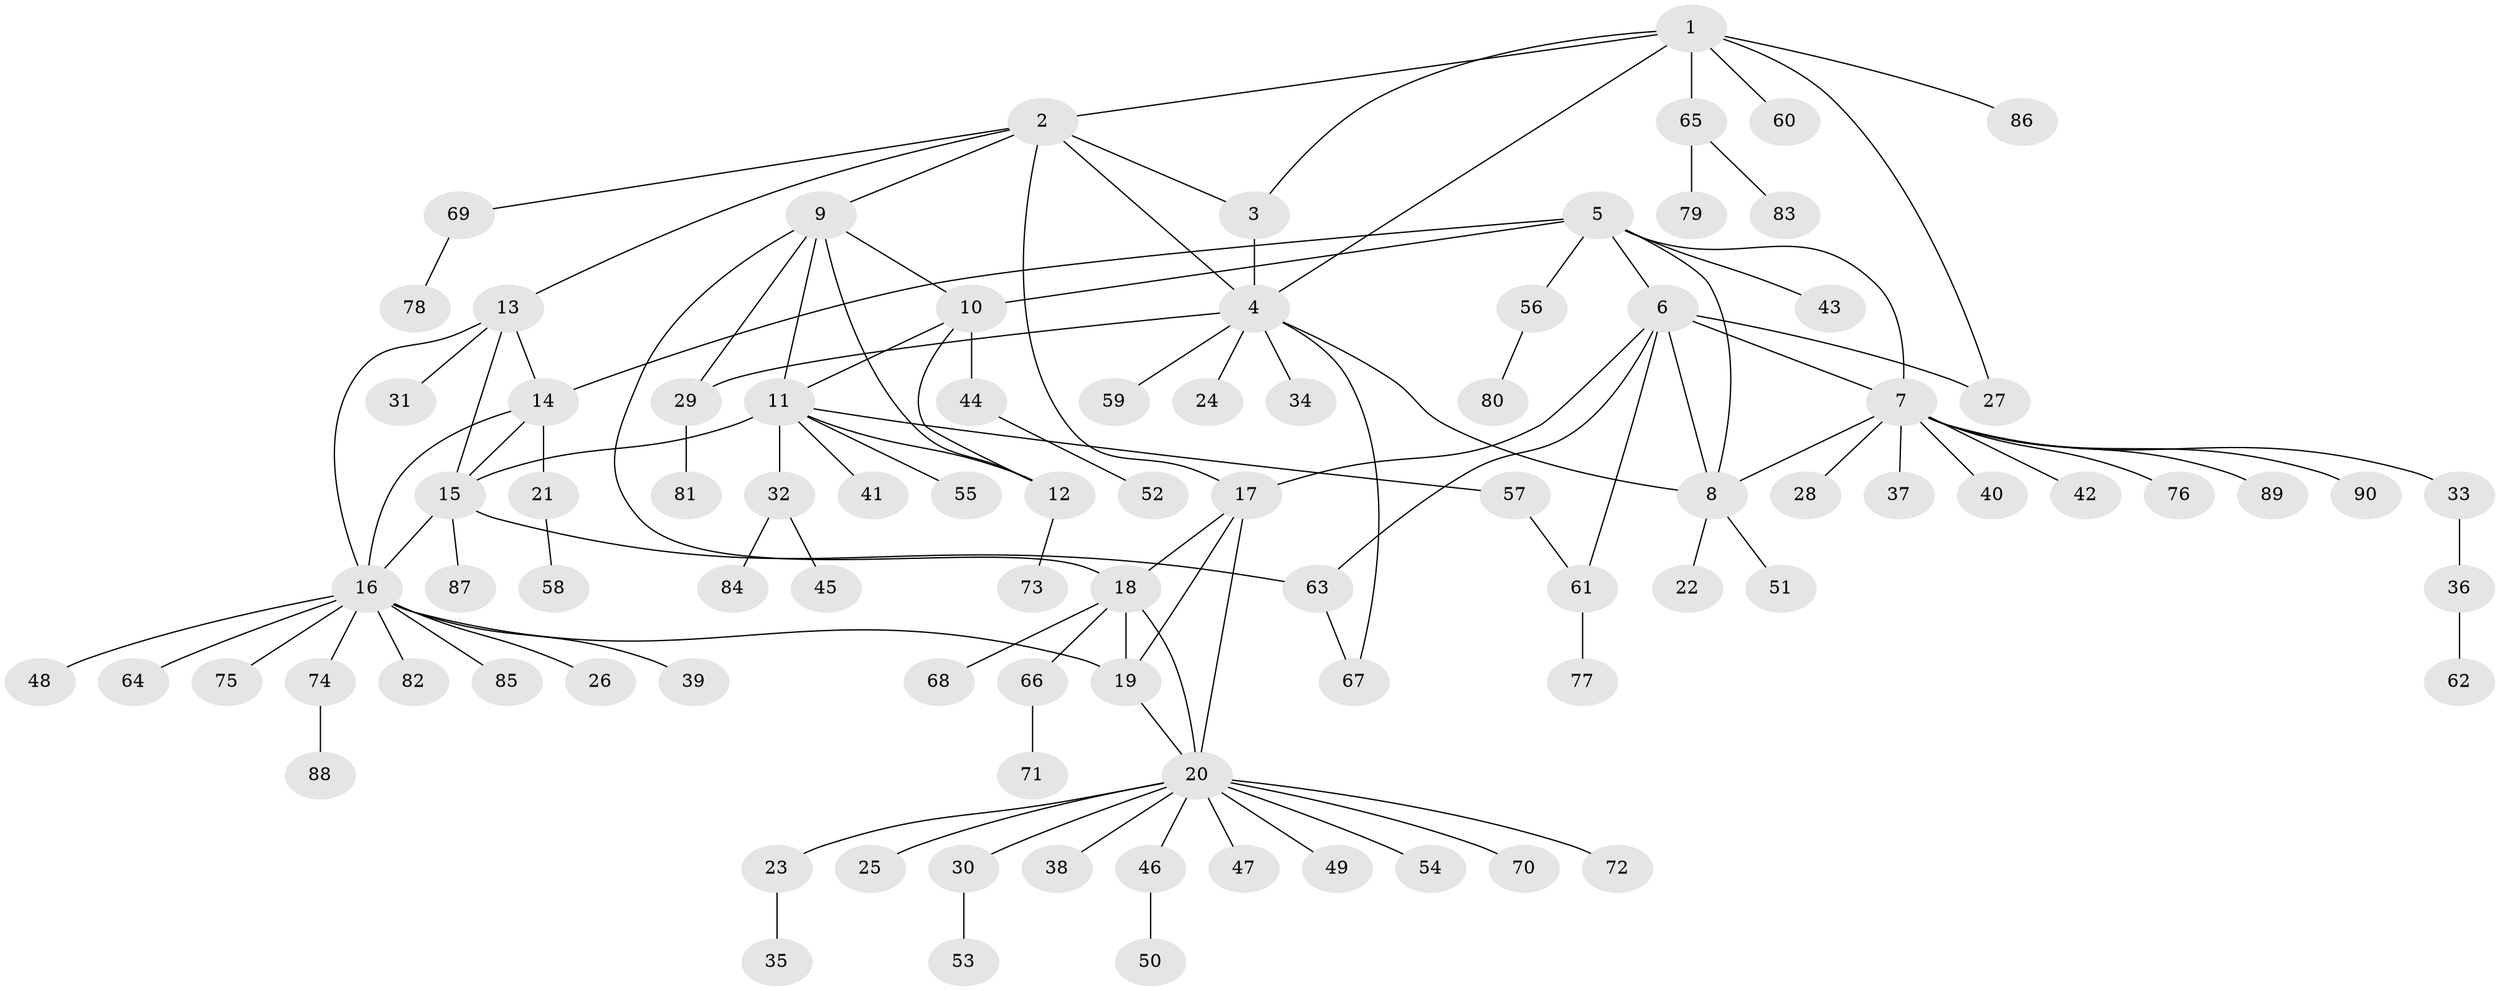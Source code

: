 // Generated by graph-tools (version 1.1) at 2025/56/03/09/25 04:56:07]
// undirected, 90 vertices, 115 edges
graph export_dot {
graph [start="1"]
  node [color=gray90,style=filled];
  1;
  2;
  3;
  4;
  5;
  6;
  7;
  8;
  9;
  10;
  11;
  12;
  13;
  14;
  15;
  16;
  17;
  18;
  19;
  20;
  21;
  22;
  23;
  24;
  25;
  26;
  27;
  28;
  29;
  30;
  31;
  32;
  33;
  34;
  35;
  36;
  37;
  38;
  39;
  40;
  41;
  42;
  43;
  44;
  45;
  46;
  47;
  48;
  49;
  50;
  51;
  52;
  53;
  54;
  55;
  56;
  57;
  58;
  59;
  60;
  61;
  62;
  63;
  64;
  65;
  66;
  67;
  68;
  69;
  70;
  71;
  72;
  73;
  74;
  75;
  76;
  77;
  78;
  79;
  80;
  81;
  82;
  83;
  84;
  85;
  86;
  87;
  88;
  89;
  90;
  1 -- 2;
  1 -- 3;
  1 -- 4;
  1 -- 27;
  1 -- 60;
  1 -- 65;
  1 -- 86;
  2 -- 3;
  2 -- 4;
  2 -- 9;
  2 -- 13;
  2 -- 17;
  2 -- 69;
  3 -- 4;
  4 -- 8;
  4 -- 24;
  4 -- 29;
  4 -- 34;
  4 -- 59;
  4 -- 67;
  5 -- 6;
  5 -- 7;
  5 -- 8;
  5 -- 10;
  5 -- 14;
  5 -- 43;
  5 -- 56;
  6 -- 7;
  6 -- 8;
  6 -- 17;
  6 -- 27;
  6 -- 61;
  6 -- 63;
  7 -- 8;
  7 -- 28;
  7 -- 33;
  7 -- 37;
  7 -- 40;
  7 -- 42;
  7 -- 76;
  7 -- 89;
  7 -- 90;
  8 -- 22;
  8 -- 51;
  9 -- 10;
  9 -- 11;
  9 -- 12;
  9 -- 18;
  9 -- 29;
  10 -- 11;
  10 -- 12;
  10 -- 44;
  11 -- 12;
  11 -- 15;
  11 -- 32;
  11 -- 41;
  11 -- 55;
  11 -- 57;
  12 -- 73;
  13 -- 14;
  13 -- 15;
  13 -- 16;
  13 -- 31;
  14 -- 15;
  14 -- 16;
  14 -- 21;
  15 -- 16;
  15 -- 63;
  15 -- 87;
  16 -- 19;
  16 -- 26;
  16 -- 39;
  16 -- 48;
  16 -- 64;
  16 -- 74;
  16 -- 75;
  16 -- 82;
  16 -- 85;
  17 -- 18;
  17 -- 19;
  17 -- 20;
  18 -- 19;
  18 -- 20;
  18 -- 66;
  18 -- 68;
  19 -- 20;
  20 -- 23;
  20 -- 25;
  20 -- 30;
  20 -- 38;
  20 -- 46;
  20 -- 47;
  20 -- 49;
  20 -- 54;
  20 -- 70;
  20 -- 72;
  21 -- 58;
  23 -- 35;
  29 -- 81;
  30 -- 53;
  32 -- 45;
  32 -- 84;
  33 -- 36;
  36 -- 62;
  44 -- 52;
  46 -- 50;
  56 -- 80;
  57 -- 61;
  61 -- 77;
  63 -- 67;
  65 -- 79;
  65 -- 83;
  66 -- 71;
  69 -- 78;
  74 -- 88;
}
